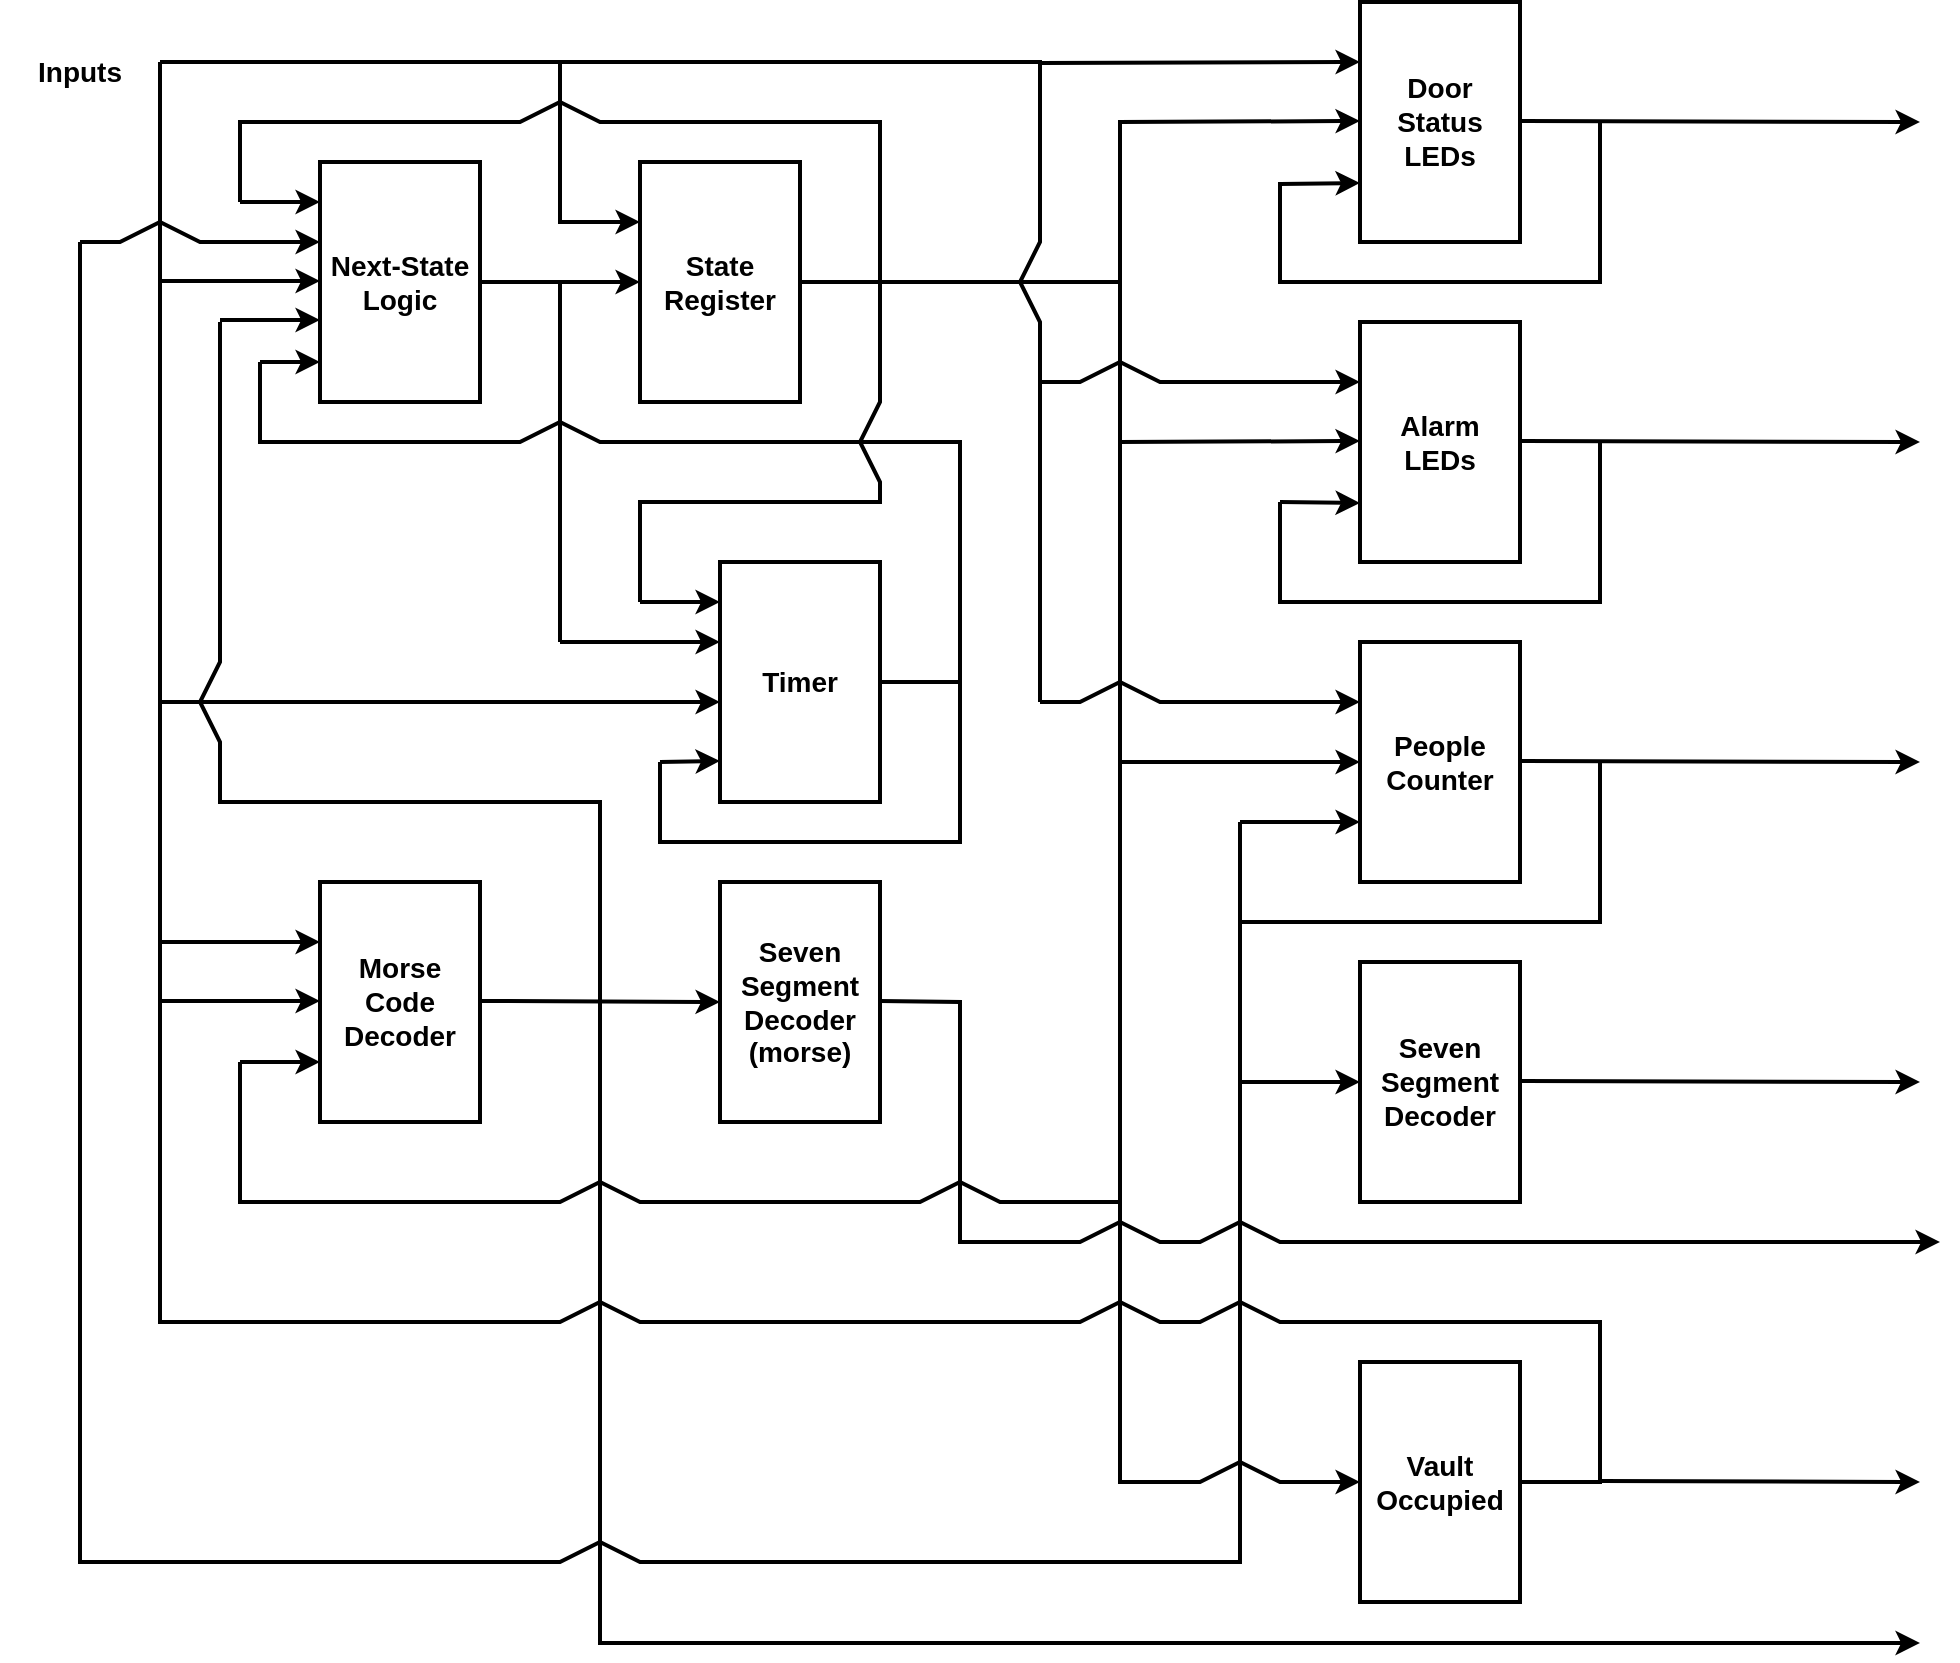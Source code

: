 <mxfile version="24.2.3" type="device">
  <diagram name="Page-1" id="CqWXTRI_qTwvf4WjzB_1">
    <mxGraphModel dx="2261" dy="1875" grid="1" gridSize="10" guides="1" tooltips="1" connect="1" arrows="1" fold="1" page="1" pageScale="1" pageWidth="827" pageHeight="1169" math="0" shadow="0">
      <root>
        <mxCell id="0" />
        <mxCell id="1" parent="0" />
        <mxCell id="-jJtcqmyugY32-7t0Ndc-2" value="&lt;font style=&quot;font-size: 14px;&quot;&gt;Next-State Logic&lt;/font&gt;" style="rounded=0;whiteSpace=wrap;html=1;fontStyle=1;fontSize=14;strokeWidth=2;" parent="1" vertex="1">
          <mxGeometry x="-520" y="80" width="80" height="120" as="geometry" />
        </mxCell>
        <mxCell id="-jJtcqmyugY32-7t0Ndc-4" value="" style="endArrow=classic;html=1;rounded=0;strokeWidth=2;entryX=0;entryY=0.5;entryDx=0;entryDy=0;" parent="1" edge="1">
          <mxGeometry width="50" height="50" relative="1" as="geometry">
            <mxPoint x="-600" y="139.5" as="sourcePoint" />
            <mxPoint x="-520" y="139.5" as="targetPoint" />
          </mxGeometry>
        </mxCell>
        <mxCell id="-jJtcqmyugY32-7t0Ndc-5" value="Inputs" style="text;html=1;align=center;verticalAlign=middle;whiteSpace=wrap;rounded=0;fontSize=14;fontStyle=1" parent="1" vertex="1">
          <mxGeometry x="-680" y="20" width="80" height="30" as="geometry" />
        </mxCell>
        <mxCell id="-jJtcqmyugY32-7t0Ndc-9" value="State Register" style="rounded=0;whiteSpace=wrap;html=1;fontStyle=1;fontSize=14;strokeWidth=2;" parent="1" vertex="1">
          <mxGeometry x="-360" y="80" width="80" height="120" as="geometry" />
        </mxCell>
        <mxCell id="-jJtcqmyugY32-7t0Ndc-10" value="" style="endArrow=classic;html=1;rounded=0;strokeWidth=2;entryX=0;entryY=0.5;entryDx=0;entryDy=0;" parent="1" target="-jJtcqmyugY32-7t0Ndc-9" edge="1">
          <mxGeometry width="50" height="50" relative="1" as="geometry">
            <mxPoint x="-440" y="140" as="sourcePoint" />
            <mxPoint x="-320" y="140" as="targetPoint" />
          </mxGeometry>
        </mxCell>
        <mxCell id="-jJtcqmyugY32-7t0Ndc-15" value="Timer" style="rounded=0;whiteSpace=wrap;html=1;fontStyle=1;fontSize=14;strokeWidth=2;" parent="1" vertex="1">
          <mxGeometry x="-320" y="280" width="80" height="120" as="geometry" />
        </mxCell>
        <mxCell id="-jJtcqmyugY32-7t0Ndc-16" value="&lt;div&gt;Alarm&lt;/div&gt;&lt;div&gt;LEDs&lt;/div&gt;" style="rounded=0;whiteSpace=wrap;html=1;fontStyle=1;fontSize=14;strokeWidth=2;" parent="1" vertex="1">
          <mxGeometry y="160" width="80" height="120" as="geometry" />
        </mxCell>
        <mxCell id="-jJtcqmyugY32-7t0Ndc-17" value="Door Status LEDs" style="rounded=0;whiteSpace=wrap;html=1;fontStyle=1;fontSize=14;strokeWidth=2;" parent="1" vertex="1">
          <mxGeometry width="80" height="120" as="geometry" />
        </mxCell>
        <mxCell id="-jJtcqmyugY32-7t0Ndc-18" value="People Counter" style="rounded=0;whiteSpace=wrap;html=1;fontStyle=1;fontSize=14;strokeWidth=2;" parent="1" vertex="1">
          <mxGeometry y="320" width="80" height="120" as="geometry" />
        </mxCell>
        <mxCell id="-jJtcqmyugY32-7t0Ndc-32" value="" style="endArrow=classic;html=1;rounded=0;strokeWidth=2;" parent="1" edge="1">
          <mxGeometry width="50" height="50" relative="1" as="geometry">
            <mxPoint x="-120" y="380" as="sourcePoint" />
            <mxPoint y="380" as="targetPoint" />
          </mxGeometry>
        </mxCell>
        <mxCell id="-jJtcqmyugY32-7t0Ndc-34" value="" style="endArrow=classic;html=1;rounded=0;strokeWidth=2;exitX=1;exitY=0.5;exitDx=0;exitDy=0;" parent="1" source="-jJtcqmyugY32-7t0Ndc-9" edge="1">
          <mxGeometry width="50" height="50" relative="1" as="geometry">
            <mxPoint x="-120" y="59.5" as="sourcePoint" />
            <mxPoint y="59.5" as="targetPoint" />
            <Array as="points">
              <mxPoint x="-120" y="140" />
              <mxPoint x="-120" y="60" />
            </Array>
          </mxGeometry>
        </mxCell>
        <mxCell id="-jJtcqmyugY32-7t0Ndc-36" value="" style="endArrow=classic;html=1;rounded=0;strokeWidth=2;" parent="1" edge="1">
          <mxGeometry width="50" height="50" relative="1" as="geometry">
            <mxPoint x="80" y="59.5" as="sourcePoint" />
            <mxPoint x="280" y="60" as="targetPoint" />
          </mxGeometry>
        </mxCell>
        <mxCell id="-jJtcqmyugY32-7t0Ndc-38" value="" style="endArrow=classic;html=1;rounded=0;strokeWidth=2;" parent="1" edge="1">
          <mxGeometry width="50" height="50" relative="1" as="geometry">
            <mxPoint x="80" y="219.5" as="sourcePoint" />
            <mxPoint x="280" y="220" as="targetPoint" />
          </mxGeometry>
        </mxCell>
        <mxCell id="-jJtcqmyugY32-7t0Ndc-40" value="" style="endArrow=classic;html=1;rounded=0;strokeWidth=2;" parent="1" edge="1">
          <mxGeometry width="50" height="50" relative="1" as="geometry">
            <mxPoint x="-120" y="140" as="sourcePoint" />
            <mxPoint y="219.5" as="targetPoint" />
            <Array as="points">
              <mxPoint x="-120" y="220" />
            </Array>
          </mxGeometry>
        </mxCell>
        <mxCell id="-jJtcqmyugY32-7t0Ndc-46" value="" style="endArrow=none;html=1;rounded=0;strokeWidth=2;endFill=0;" parent="1" edge="1">
          <mxGeometry width="50" height="50" relative="1" as="geometry">
            <mxPoint x="-440" y="140" as="sourcePoint" />
            <mxPoint x="-400" y="310" as="targetPoint" />
            <Array as="points">
              <mxPoint x="-400" y="140" />
              <mxPoint x="-400" y="310" />
              <mxPoint x="-400" y="320" />
            </Array>
          </mxGeometry>
        </mxCell>
        <mxCell id="-jJtcqmyugY32-7t0Ndc-47" value="" style="endArrow=classic;html=1;rounded=0;strokeWidth=2;" parent="1" edge="1">
          <mxGeometry width="50" height="50" relative="1" as="geometry">
            <mxPoint x="80" y="379.5" as="sourcePoint" />
            <mxPoint x="280" y="380" as="targetPoint" />
          </mxGeometry>
        </mxCell>
        <mxCell id="-jJtcqmyugY32-7t0Ndc-50" value="" style="endArrow=none;html=1;rounded=0;strokeWidth=2;entryX=1;entryY=0.5;entryDx=0;entryDy=0;endFill=0;startArrow=none;startFill=0;" parent="1" target="-jJtcqmyugY32-7t0Ndc-15" edge="1">
          <mxGeometry width="50" height="50" relative="1" as="geometry">
            <mxPoint x="-550" y="180" as="sourcePoint" />
            <mxPoint x="-380" y="340" as="targetPoint" />
            <Array as="points">
              <mxPoint x="-550" y="220" />
              <mxPoint x="-420" y="220" />
              <mxPoint x="-400" y="210" />
              <mxPoint x="-380" y="220" />
              <mxPoint x="-200" y="220" />
              <mxPoint x="-200" y="340" />
            </Array>
          </mxGeometry>
        </mxCell>
        <mxCell id="-jJtcqmyugY32-7t0Ndc-51" value="" style="endArrow=none;html=1;rounded=0;strokeWidth=2;" parent="1" edge="1">
          <mxGeometry width="50" height="50" relative="1" as="geometry">
            <mxPoint x="-600" y="30" as="sourcePoint" />
            <mxPoint x="-160" y="350" as="targetPoint" />
            <Array as="points">
              <mxPoint x="-160" y="30" />
              <mxPoint x="-160" y="120" />
              <mxPoint x="-170" y="140" />
              <mxPoint x="-160" y="160" />
            </Array>
          </mxGeometry>
        </mxCell>
        <mxCell id="-jJtcqmyugY32-7t0Ndc-59" value="" style="endArrow=none;html=1;rounded=0;strokeWidth=2;" parent="1" edge="1">
          <mxGeometry width="50" height="50" relative="1" as="geometry">
            <mxPoint x="-60" y="410" as="sourcePoint" />
            <mxPoint x="120" y="380" as="targetPoint" />
            <Array as="points">
              <mxPoint x="-60" y="460" />
              <mxPoint x="120" y="460" />
            </Array>
          </mxGeometry>
        </mxCell>
        <mxCell id="-jJtcqmyugY32-7t0Ndc-60" value="" style="endArrow=none;html=1;rounded=0;strokeWidth=2;" parent="1" edge="1">
          <mxGeometry width="50" height="50" relative="1" as="geometry">
            <mxPoint x="-120" y="220" as="sourcePoint" />
            <mxPoint x="-120" y="380" as="targetPoint" />
            <Array as="points" />
          </mxGeometry>
        </mxCell>
        <mxCell id="-jJtcqmyugY32-7t0Ndc-61" value="Seven Segment Decoder" style="rounded=0;whiteSpace=wrap;html=1;fontStyle=1;fontSize=14;strokeWidth=2;" parent="1" vertex="1">
          <mxGeometry y="480" width="80" height="120" as="geometry" />
        </mxCell>
        <mxCell id="-jJtcqmyugY32-7t0Ndc-62" value="Morse Code Decoder" style="rounded=0;whiteSpace=wrap;html=1;fontStyle=1;fontSize=14;strokeWidth=2;" parent="1" vertex="1">
          <mxGeometry x="-520" y="440" width="80" height="120" as="geometry" />
        </mxCell>
        <mxCell id="-jJtcqmyugY32-7t0Ndc-64" value="" style="endArrow=none;html=1;rounded=0;strokeWidth=2;endFill=0;" parent="1" edge="1">
          <mxGeometry width="50" height="50" relative="1" as="geometry">
            <mxPoint x="-600" y="30" as="sourcePoint" />
            <mxPoint x="-600" y="470" as="targetPoint" />
            <Array as="points" />
          </mxGeometry>
        </mxCell>
        <mxCell id="-jJtcqmyugY32-7t0Ndc-68" value="&lt;div&gt;Seven Segment Decoder (morse)&lt;br&gt;&lt;/div&gt;" style="rounded=0;whiteSpace=wrap;html=1;fontStyle=1;fontSize=14;strokeWidth=2;" parent="1" vertex="1">
          <mxGeometry x="-320" y="440" width="80" height="120" as="geometry" />
        </mxCell>
        <mxCell id="-jJtcqmyugY32-7t0Ndc-69" value="" style="endArrow=classic;html=1;rounded=0;strokeWidth=2;entryX=0;entryY=0.5;entryDx=0;entryDy=0;" parent="1" target="-jJtcqmyugY32-7t0Ndc-68" edge="1">
          <mxGeometry width="50" height="50" relative="1" as="geometry">
            <mxPoint x="-440" y="499.5" as="sourcePoint" />
            <mxPoint x="-360" y="500" as="targetPoint" />
          </mxGeometry>
        </mxCell>
        <mxCell id="-jJtcqmyugY32-7t0Ndc-71" value="" style="endArrow=classic;html=1;rounded=0;strokeWidth=2;entryX=0;entryY=0.5;entryDx=0;entryDy=0;" parent="1" target="-jJtcqmyugY32-7t0Ndc-61" edge="1">
          <mxGeometry width="50" height="50" relative="1" as="geometry">
            <mxPoint x="-60" y="460" as="sourcePoint" />
            <mxPoint x="235" y="480.5" as="targetPoint" />
            <Array as="points">
              <mxPoint x="-60" y="480" />
              <mxPoint x="-60" y="540" />
            </Array>
          </mxGeometry>
        </mxCell>
        <mxCell id="-jJtcqmyugY32-7t0Ndc-74" value="" style="endArrow=none;html=1;rounded=0;strokeWidth=2;" parent="1" edge="1">
          <mxGeometry width="50" height="50" relative="1" as="geometry">
            <mxPoint x="-570" y="160" as="sourcePoint" />
            <mxPoint x="-380" y="500" as="targetPoint" />
            <Array as="points">
              <mxPoint x="-570" y="330" />
              <mxPoint x="-580" y="350" />
              <mxPoint x="-570" y="370" />
              <mxPoint x="-570" y="400" />
              <mxPoint x="-380" y="400" />
            </Array>
          </mxGeometry>
        </mxCell>
        <mxCell id="-jJtcqmyugY32-7t0Ndc-77" value="" style="endArrow=classic;html=1;rounded=0;strokeWidth=2;" parent="1" edge="1">
          <mxGeometry width="50" height="50" relative="1" as="geometry">
            <mxPoint x="-380" y="440" as="sourcePoint" />
            <mxPoint x="280" y="820.5" as="targetPoint" />
            <Array as="points">
              <mxPoint x="-380" y="820.5" />
            </Array>
          </mxGeometry>
        </mxCell>
        <mxCell id="-jJtcqmyugY32-7t0Ndc-78" value="" style="endArrow=classic;html=1;rounded=0;strokeWidth=2;" parent="1" edge="1">
          <mxGeometry width="50" height="50" relative="1" as="geometry">
            <mxPoint x="-240" y="499.5" as="sourcePoint" />
            <mxPoint x="290" y="620" as="targetPoint" />
            <Array as="points">
              <mxPoint x="-200" y="500" />
              <mxPoint x="-200" y="620" />
              <mxPoint x="-140" y="620" />
              <mxPoint x="-120" y="610" />
              <mxPoint x="-100" y="620" />
              <mxPoint x="-80" y="620" />
              <mxPoint x="-60" y="610" />
              <mxPoint x="-40" y="620" />
            </Array>
          </mxGeometry>
        </mxCell>
        <mxCell id="-jJtcqmyugY32-7t0Ndc-83" value="" style="endArrow=classic;html=1;rounded=0;strokeWidth=2;" parent="1" edge="1">
          <mxGeometry width="50" height="50" relative="1" as="geometry">
            <mxPoint x="80" y="539.5" as="sourcePoint" />
            <mxPoint x="280" y="540" as="targetPoint" />
          </mxGeometry>
        </mxCell>
        <mxCell id="-jJtcqmyugY32-7t0Ndc-84" value="" style="endArrow=classic;html=1;rounded=0;strokeWidth=2;" parent="1" edge="1">
          <mxGeometry width="50" height="50" relative="1" as="geometry">
            <mxPoint x="-400" y="30" as="sourcePoint" />
            <mxPoint x="-360" y="110" as="targetPoint" />
            <Array as="points">
              <mxPoint x="-400" y="110" />
            </Array>
          </mxGeometry>
        </mxCell>
        <mxCell id="-jJtcqmyugY32-7t0Ndc-85" value="" style="endArrow=classic;html=1;rounded=0;strokeWidth=2;entryX=0;entryY=0.5;entryDx=0;entryDy=0;" parent="1" edge="1">
          <mxGeometry width="50" height="50" relative="1" as="geometry">
            <mxPoint x="-570" y="159" as="sourcePoint" />
            <mxPoint x="-520" y="159" as="targetPoint" />
          </mxGeometry>
        </mxCell>
        <mxCell id="-jJtcqmyugY32-7t0Ndc-86" value="" style="endArrow=classic;html=1;rounded=0;strokeWidth=2;" parent="1" edge="1">
          <mxGeometry width="50" height="50" relative="1" as="geometry">
            <mxPoint x="-550" y="180" as="sourcePoint" />
            <mxPoint x="-520" y="180" as="targetPoint" />
          </mxGeometry>
        </mxCell>
        <mxCell id="-jJtcqmyugY32-7t0Ndc-87" value="" style="endArrow=classic;html=1;rounded=0;strokeWidth=2;" parent="1" edge="1">
          <mxGeometry width="50" height="50" relative="1" as="geometry">
            <mxPoint x="-600" y="350" as="sourcePoint" />
            <mxPoint x="-320" y="350" as="targetPoint" />
          </mxGeometry>
        </mxCell>
        <mxCell id="-jJtcqmyugY32-7t0Ndc-89" value="" style="endArrow=classic;html=1;rounded=0;strokeWidth=2;" parent="1" edge="1">
          <mxGeometry width="50" height="50" relative="1" as="geometry">
            <mxPoint x="-160" y="350" as="sourcePoint" />
            <mxPoint y="350" as="targetPoint" />
            <Array as="points">
              <mxPoint x="-140" y="350" />
              <mxPoint x="-120" y="340" />
              <mxPoint x="-100" y="350" />
            </Array>
          </mxGeometry>
        </mxCell>
        <mxCell id="-jJtcqmyugY32-7t0Ndc-90" value="" style="endArrow=classic;html=1;rounded=0;strokeWidth=2;" parent="1" edge="1">
          <mxGeometry width="50" height="50" relative="1" as="geometry">
            <mxPoint x="-160" y="190" as="sourcePoint" />
            <mxPoint y="190" as="targetPoint" />
            <Array as="points">
              <mxPoint x="-140" y="190" />
              <mxPoint x="-120" y="180" />
              <mxPoint x="-100" y="190" />
            </Array>
          </mxGeometry>
        </mxCell>
        <mxCell id="-jJtcqmyugY32-7t0Ndc-91" value="" style="endArrow=classic;html=1;rounded=0;strokeWidth=2;" parent="1" edge="1">
          <mxGeometry width="50" height="50" relative="1" as="geometry">
            <mxPoint x="-160" y="30.5" as="sourcePoint" />
            <mxPoint y="30" as="targetPoint" />
          </mxGeometry>
        </mxCell>
        <mxCell id="-jJtcqmyugY32-7t0Ndc-92" value="" style="endArrow=classic;html=1;rounded=0;strokeWidth=2;" parent="1" edge="1">
          <mxGeometry width="50" height="50" relative="1" as="geometry">
            <mxPoint x="-560" y="530" as="sourcePoint" />
            <mxPoint x="-520" y="530" as="targetPoint" />
          </mxGeometry>
        </mxCell>
        <mxCell id="-jJtcqmyugY32-7t0Ndc-93" value="" style="endArrow=none;html=1;rounded=0;strokeWidth=2;" parent="1" edge="1">
          <mxGeometry width="50" height="50" relative="1" as="geometry">
            <mxPoint x="-560" y="530" as="sourcePoint" />
            <mxPoint x="-120" y="380" as="targetPoint" />
            <Array as="points">
              <mxPoint x="-560" y="600" />
              <mxPoint x="-400" y="600" />
              <mxPoint x="-380" y="590" />
              <mxPoint x="-360" y="600" />
              <mxPoint x="-220" y="600" />
              <mxPoint x="-200" y="590" />
              <mxPoint x="-180" y="600" />
              <mxPoint x="-120" y="600" />
            </Array>
          </mxGeometry>
        </mxCell>
        <mxCell id="-jJtcqmyugY32-7t0Ndc-94" value="" style="endArrow=classic;html=1;rounded=0;strokeWidth=2;" parent="1" edge="1">
          <mxGeometry width="50" height="50" relative="1" as="geometry">
            <mxPoint x="-60" y="410" as="sourcePoint" />
            <mxPoint y="410" as="targetPoint" />
          </mxGeometry>
        </mxCell>
        <mxCell id="-jJtcqmyugY32-7t0Ndc-95" value="" style="endArrow=classic;html=1;rounded=0;strokeWidth=2;" parent="1" edge="1">
          <mxGeometry width="50" height="50" relative="1" as="geometry">
            <mxPoint x="-560" y="100" as="sourcePoint" />
            <mxPoint x="-520" y="100" as="targetPoint" />
          </mxGeometry>
        </mxCell>
        <mxCell id="-jJtcqmyugY32-7t0Ndc-97" value="" style="endArrow=none;html=1;rounded=0;strokeWidth=2;" parent="1" edge="1">
          <mxGeometry width="50" height="50" relative="1" as="geometry">
            <mxPoint x="-560" y="100" as="sourcePoint" />
            <mxPoint x="-240" y="140" as="targetPoint" />
            <Array as="points">
              <mxPoint x="-560" y="60" />
              <mxPoint x="-420" y="60" />
              <mxPoint x="-400" y="50" />
              <mxPoint x="-380" y="60" />
              <mxPoint x="-240" y="60" />
            </Array>
          </mxGeometry>
        </mxCell>
        <mxCell id="-jJtcqmyugY32-7t0Ndc-100" value="Vault Occupied" style="rounded=0;whiteSpace=wrap;html=1;fontStyle=1;fontSize=14;strokeWidth=2;" parent="1" vertex="1">
          <mxGeometry y="680" width="80" height="120" as="geometry" />
        </mxCell>
        <mxCell id="-jJtcqmyugY32-7t0Ndc-101" value="" style="endArrow=classic;html=1;rounded=0;strokeWidth=2;entryX=0;entryY=0.5;entryDx=0;entryDy=0;" parent="1" target="-jJtcqmyugY32-7t0Ndc-100" edge="1">
          <mxGeometry width="50" height="50" relative="1" as="geometry">
            <mxPoint x="-120" y="600" as="sourcePoint" />
            <mxPoint y="779.5" as="targetPoint" />
            <Array as="points">
              <mxPoint x="-120" y="740" />
              <mxPoint x="-80" y="740" />
              <mxPoint x="-60" y="730" />
              <mxPoint x="-40" y="740" />
            </Array>
          </mxGeometry>
        </mxCell>
        <mxCell id="-jJtcqmyugY32-7t0Ndc-103" value="" style="endArrow=classic;html=1;rounded=0;strokeWidth=2;" parent="1" edge="1">
          <mxGeometry width="50" height="50" relative="1" as="geometry">
            <mxPoint x="-600" y="470" as="sourcePoint" />
            <mxPoint x="-520" y="470" as="targetPoint" />
          </mxGeometry>
        </mxCell>
        <mxCell id="-jJtcqmyugY32-7t0Ndc-104" value="" style="endArrow=classic;html=1;rounded=0;strokeWidth=2;" parent="1" edge="1">
          <mxGeometry width="50" height="50" relative="1" as="geometry">
            <mxPoint x="-600" y="499.5" as="sourcePoint" />
            <mxPoint x="-520" y="499.5" as="targetPoint" />
          </mxGeometry>
        </mxCell>
        <mxCell id="-jJtcqmyugY32-7t0Ndc-105" value="" style="endArrow=none;html=1;rounded=0;strokeWidth=2;entryX=1;entryY=0.5;entryDx=0;entryDy=0;" parent="1" edge="1">
          <mxGeometry width="50" height="50" relative="1" as="geometry">
            <mxPoint x="-600" y="460" as="sourcePoint" />
            <mxPoint x="80" y="740" as="targetPoint" />
            <Array as="points">
              <mxPoint x="-600" y="660" />
              <mxPoint x="-400" y="660" />
              <mxPoint x="-380" y="650" />
              <mxPoint x="-360" y="660" />
              <mxPoint x="-140" y="660" />
              <mxPoint x="-120" y="650" />
              <mxPoint x="-100" y="660" />
              <mxPoint x="-80" y="660" />
              <mxPoint x="-60" y="650" />
              <mxPoint x="-40" y="660" />
              <mxPoint x="120" y="660" />
              <mxPoint x="120" y="740" />
            </Array>
          </mxGeometry>
        </mxCell>
        <mxCell id="-jJtcqmyugY32-7t0Ndc-106" value="" style="endArrow=classic;html=1;rounded=0;strokeWidth=2;" parent="1" edge="1">
          <mxGeometry width="50" height="50" relative="1" as="geometry">
            <mxPoint x="120" y="739.5" as="sourcePoint" />
            <mxPoint x="280" y="740" as="targetPoint" />
          </mxGeometry>
        </mxCell>
        <mxCell id="CB34pUNGeaXHQtCr9SXL-1" value="" style="endArrow=classic;html=1;rounded=0;strokeWidth=2;" parent="1" edge="1">
          <mxGeometry width="50" height="50" relative="1" as="geometry">
            <mxPoint x="-360" y="300" as="sourcePoint" />
            <mxPoint x="-320" y="300" as="targetPoint" />
          </mxGeometry>
        </mxCell>
        <mxCell id="CB34pUNGeaXHQtCr9SXL-2" value="" style="endArrow=none;html=1;rounded=0;strokeWidth=2;" parent="1" edge="1">
          <mxGeometry width="50" height="50" relative="1" as="geometry">
            <mxPoint x="-360" y="300" as="sourcePoint" />
            <mxPoint x="-240" y="140" as="targetPoint" />
            <Array as="points">
              <mxPoint x="-360" y="250" />
              <mxPoint x="-240" y="250" />
              <mxPoint x="-240" y="240" />
              <mxPoint x="-250" y="220" />
              <mxPoint x="-240" y="200" />
            </Array>
          </mxGeometry>
        </mxCell>
        <mxCell id="CB34pUNGeaXHQtCr9SXL-3" value="" style="endArrow=classic;html=1;rounded=0;strokeWidth=2;" parent="1" edge="1">
          <mxGeometry width="50" height="50" relative="1" as="geometry">
            <mxPoint x="-40" y="250" as="sourcePoint" />
            <mxPoint y="250.5" as="targetPoint" />
          </mxGeometry>
        </mxCell>
        <mxCell id="CB34pUNGeaXHQtCr9SXL-4" value="" style="endArrow=none;html=1;rounded=0;strokeWidth=2;" parent="1" edge="1">
          <mxGeometry width="50" height="50" relative="1" as="geometry">
            <mxPoint x="-40" y="250" as="sourcePoint" />
            <mxPoint x="120" y="220" as="targetPoint" />
            <Array as="points">
              <mxPoint x="-40" y="300" />
              <mxPoint x="120" y="300" />
              <mxPoint x="120" y="250" />
            </Array>
          </mxGeometry>
        </mxCell>
        <mxCell id="CB34pUNGeaXHQtCr9SXL-5" value="" style="endArrow=classic;html=1;rounded=0;strokeWidth=2;" parent="1" edge="1">
          <mxGeometry width="50" height="50" relative="1" as="geometry">
            <mxPoint x="-40" y="91" as="sourcePoint" />
            <mxPoint y="90.5" as="targetPoint" />
          </mxGeometry>
        </mxCell>
        <mxCell id="CB34pUNGeaXHQtCr9SXL-6" value="" style="endArrow=none;html=1;rounded=0;strokeWidth=2;" parent="1" edge="1">
          <mxGeometry width="50" height="50" relative="1" as="geometry">
            <mxPoint x="-40" y="90" as="sourcePoint" />
            <mxPoint x="120" y="60" as="targetPoint" />
            <Array as="points">
              <mxPoint x="-40" y="140" />
              <mxPoint x="120" y="140" />
              <mxPoint x="120" y="90" />
            </Array>
          </mxGeometry>
        </mxCell>
        <mxCell id="CB34pUNGeaXHQtCr9SXL-7" value="" style="endArrow=classic;html=1;rounded=0;strokeWidth=2;" parent="1" edge="1">
          <mxGeometry width="50" height="50" relative="1" as="geometry">
            <mxPoint x="-400" y="320" as="sourcePoint" />
            <mxPoint x="-320" y="320" as="targetPoint" />
          </mxGeometry>
        </mxCell>
        <mxCell id="CB34pUNGeaXHQtCr9SXL-8" value="" style="endArrow=classic;html=1;rounded=0;strokeWidth=2;" parent="1" edge="1">
          <mxGeometry width="50" height="50" relative="1" as="geometry">
            <mxPoint x="-350" y="380" as="sourcePoint" />
            <mxPoint x="-320" y="379.5" as="targetPoint" />
          </mxGeometry>
        </mxCell>
        <mxCell id="CB34pUNGeaXHQtCr9SXL-9" value="" style="endArrow=none;html=1;rounded=0;strokeWidth=2;" parent="1" edge="1">
          <mxGeometry width="50" height="50" relative="1" as="geometry">
            <mxPoint x="-350" y="380" as="sourcePoint" />
            <mxPoint x="-200" y="340" as="targetPoint" />
            <Array as="points">
              <mxPoint x="-350" y="420" />
              <mxPoint x="-200" y="420" />
            </Array>
          </mxGeometry>
        </mxCell>
        <mxCell id="LuhRbTHIqYFOP2sR_KDT-1" value="" style="endArrow=none;html=1;rounded=0;strokeWidth=2;" edge="1" parent="1">
          <mxGeometry width="50" height="50" relative="1" as="geometry">
            <mxPoint x="-640" y="120" as="sourcePoint" />
            <mxPoint x="-60" y="540" as="targetPoint" />
            <Array as="points">
              <mxPoint x="-640" y="780" />
              <mxPoint x="-400" y="780" />
              <mxPoint x="-380" y="770" />
              <mxPoint x="-360" y="780" />
              <mxPoint x="-60" y="780" />
              <mxPoint x="-60" y="760" />
              <mxPoint x="-60" y="720" />
              <mxPoint x="-60" y="680" />
              <mxPoint x="-60" y="640" />
            </Array>
          </mxGeometry>
        </mxCell>
        <mxCell id="LuhRbTHIqYFOP2sR_KDT-2" value="" style="endArrow=classic;html=1;rounded=0;strokeWidth=2;" edge="1" parent="1">
          <mxGeometry width="50" height="50" relative="1" as="geometry">
            <mxPoint x="-640" y="120" as="sourcePoint" />
            <mxPoint x="-520" y="120" as="targetPoint" />
            <Array as="points">
              <mxPoint x="-620" y="120" />
              <mxPoint x="-600" y="110" />
              <mxPoint x="-580" y="120" />
            </Array>
          </mxGeometry>
        </mxCell>
      </root>
    </mxGraphModel>
  </diagram>
</mxfile>
